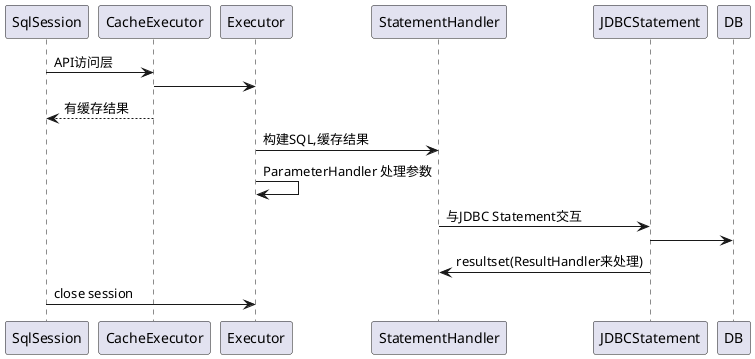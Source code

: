 @startuml
SqlSession -> CacheExecutor: API访问层
CacheExecutor -> Executor
CacheExecutor --> SqlSession: 有缓存结果
Executor -> StatementHandler: 构建SQL,缓存结果
Executor -> Executor: ParameterHandler 处理参数
StatementHandler -> JDBCStatement: 与JDBC Statement交互
JDBCStatement -> DB:
JDBCStatement -> StatementHandler: resultset(ResultHandler来处理)

SqlSession -> Executor: close session


@enduml